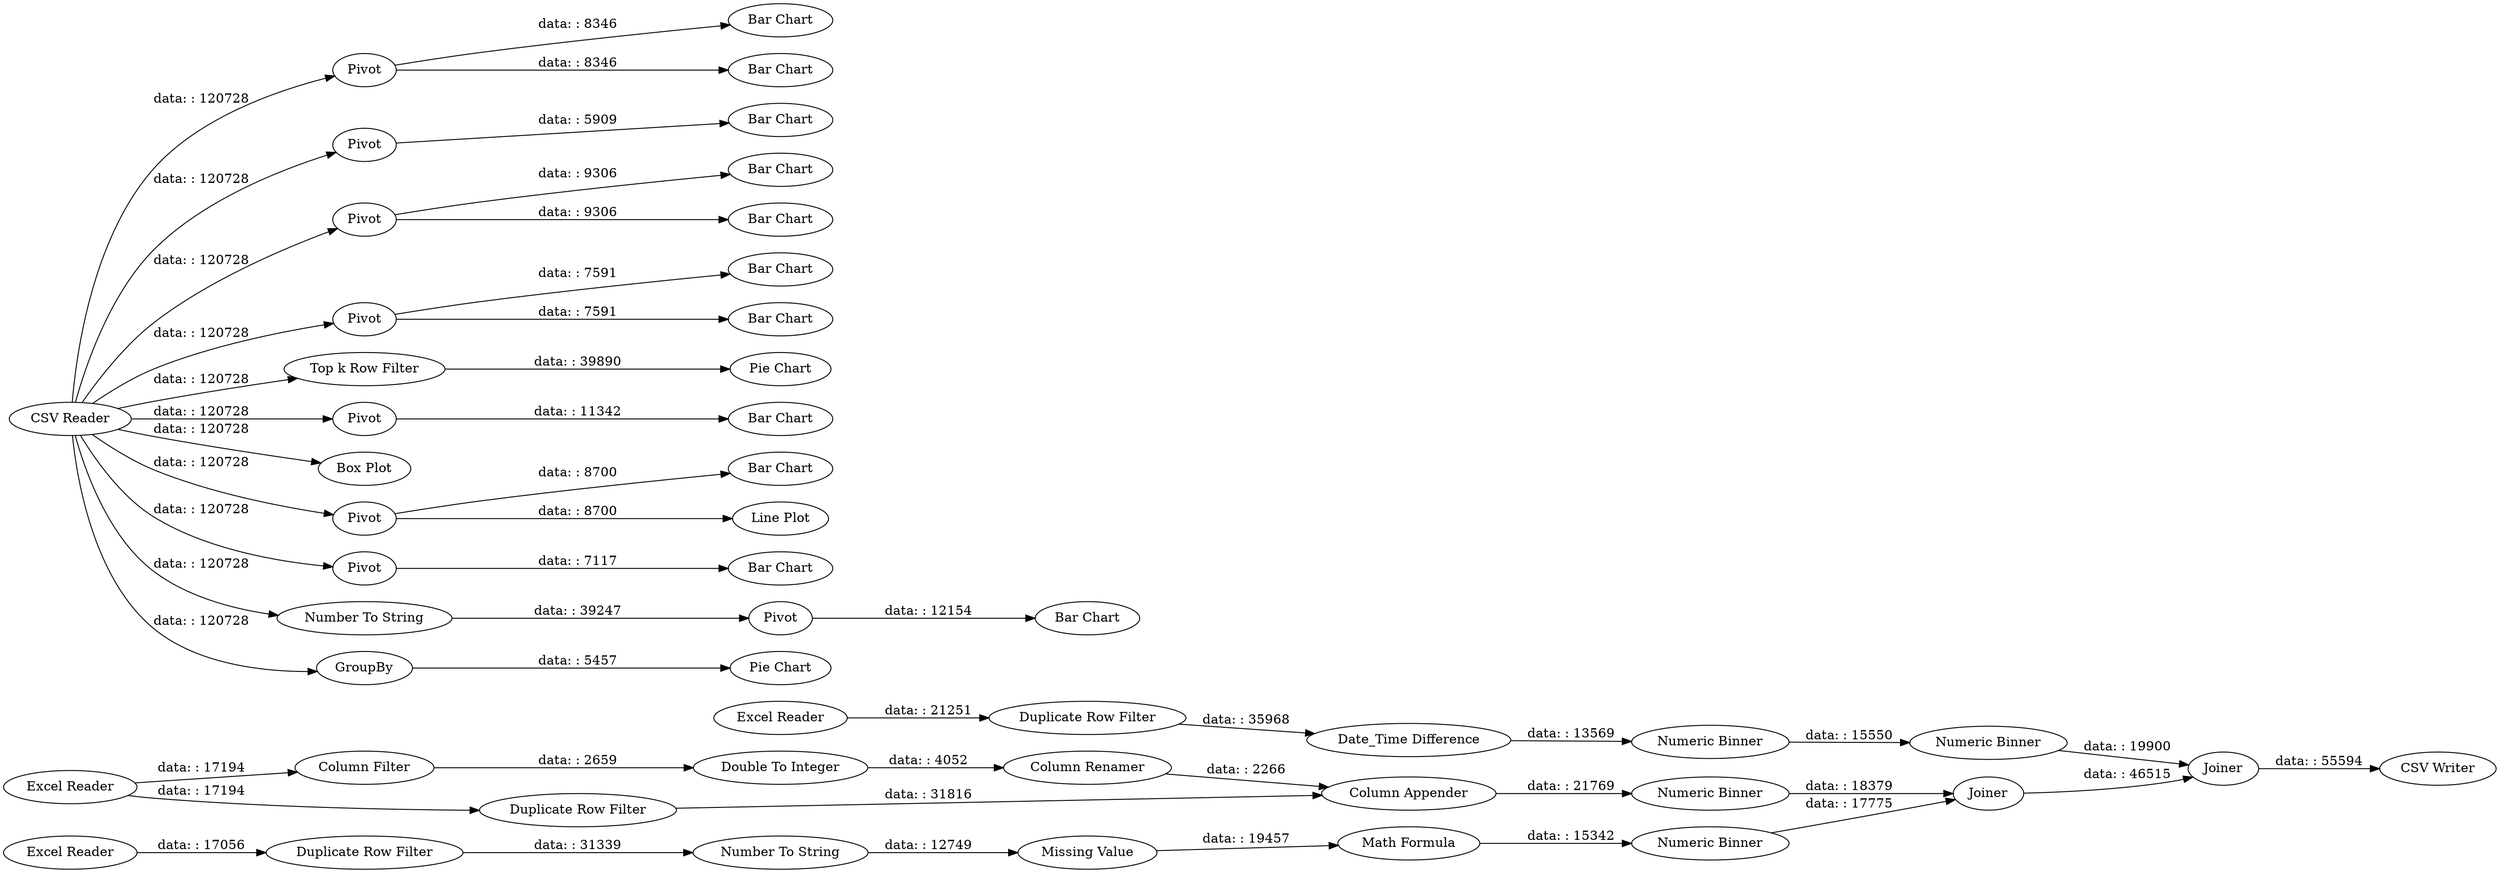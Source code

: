 digraph {
	"7934261353712494216_19" [label=Joiner]
	"7934261353712494216_14" [label="Double To Integer"]
	"7934261353712494216_34" [label="Pie Chart"]
	"7934261353712494216_36" [label="Bar Chart"]
	"7934261353712494216_51" [label=Pivot]
	"7934261353712494216_67" [label=Pivot]
	"7934261353712494216_63" [label="CSV Reader"]
	"7934261353712494216_12" [label="Numeric Binner"]
	"7934261353712494216_52" [label="Bar Chart"]
	"7934261353712494216_2" [label="Excel Reader"]
	"7934261353712494216_16" [label="Column Renamer"]
	"7934261353712494216_65" [label="Bar Chart"]
	"7934261353712494216_37" [label=Pivot]
	"7934261353712494216_64" [label=Pivot]
	"7934261353712494216_11" [label="Numeric Binner"]
	"7934261353712494216_60" [label="Duplicate Row Filter"]
	"7934261353712494216_48" [label=Pivot]
	"7934261353712494216_54" [label="Bar Chart"]
	"7934261353712494216_43" [label="Bar Chart"]
	"7934261353712494216_68" [label="Bar Chart"]
	"7934261353712494216_31" [label="Numeric Binner"]
	"7934261353712494216_13" [label="Column Filter"]
	"7934261353712494216_57" [label="Pie Chart"]
	"7934261353712494216_58" [label="CSV Writer"]
	"7934261353712494216_61" [label="Duplicate Row Filter"]
	"7934261353712494216_56" [label="Top k Row Filter"]
	"7934261353712494216_53" [label=Pivot]
	"7934261353712494216_66" [label="Box Plot"]
	"7934261353712494216_46" [label=Pivot]
	"7934261353712494216_69" [label="Bar Chart"]
	"7934261353712494216_3" [label="Excel Reader"]
	"7934261353712494216_25" [label="Numeric Binner"]
	"7934261353712494216_42" [label=Pivot]
	"7934261353712494216_28" [label="Missing Value"]
	"7934261353712494216_41" [label="Bar Chart"]
	"7934261353712494216_45" [label="Line Plot"]
	"7934261353712494216_26" [label="Bar Chart"]
	"7934261353712494216_50" [label="Number To String"]
	"7934261353712494216_27" [label="Number To String"]
	"7934261353712494216_39" [label="Bar Chart"]
	"7934261353712494216_62" [label="Duplicate Row Filter"]
	"7934261353712494216_33" [label=GroupBy]
	"7934261353712494216_5" [label="Date_Time Difference"]
	"7934261353712494216_49" [label="Bar Chart"]
	"7934261353712494216_1" [label="Excel Reader"]
	"7934261353712494216_17" [label="Column Appender"]
	"7934261353712494216_29" [label="Math Formula"]
	"7934261353712494216_20" [label=Joiner]
	"7934261353712494216_63" -> "7934261353712494216_66" [label="data: : 120728"]
	"7934261353712494216_37" -> "7934261353712494216_36" [label="data: : 9306"]
	"7934261353712494216_63" -> "7934261353712494216_46" [label="data: : 120728"]
	"7934261353712494216_1" -> "7934261353712494216_62" [label="data: : 17194"]
	"7934261353712494216_20" -> "7934261353712494216_58" [label="data: : 55594"]
	"7934261353712494216_29" -> "7934261353712494216_31" [label="data: : 15342"]
	"7934261353712494216_63" -> "7934261353712494216_37" [label="data: : 120728"]
	"7934261353712494216_12" -> "7934261353712494216_19" [label="data: : 18379"]
	"7934261353712494216_19" -> "7934261353712494216_20" [label="data: : 46515"]
	"7934261353712494216_51" -> "7934261353712494216_52" [label="data: : 8346"]
	"7934261353712494216_3" -> "7934261353712494216_61" [label="data: : 21251"]
	"7934261353712494216_60" -> "7934261353712494216_27" [label="data: : 31339"]
	"7934261353712494216_37" -> "7934261353712494216_39" [label="data: : 9306"]
	"7934261353712494216_11" -> "7934261353712494216_20" [label="data: : 19900"]
	"7934261353712494216_62" -> "7934261353712494216_17" [label="data: : 31816"]
	"7934261353712494216_42" -> "7934261353712494216_41" [label="data: : 7117"]
	"7934261353712494216_56" -> "7934261353712494216_57" [label="data: : 39890"]
	"7934261353712494216_63" -> "7934261353712494216_33" [label="data: : 120728"]
	"7934261353712494216_28" -> "7934261353712494216_29" [label="data: : 19457"]
	"7934261353712494216_31" -> "7934261353712494216_19" [label="data: : 17775"]
	"7934261353712494216_63" -> "7934261353712494216_56" [label="data: : 120728"]
	"7934261353712494216_1" -> "7934261353712494216_13" [label="data: : 17194"]
	"7934261353712494216_50" -> "7934261353712494216_48" [label="data: : 39247"]
	"7934261353712494216_61" -> "7934261353712494216_5" [label="data: : 35968"]
	"7934261353712494216_46" -> "7934261353712494216_45" [label="data: : 8700"]
	"7934261353712494216_67" -> "7934261353712494216_68" [label="data: : 5909"]
	"7934261353712494216_63" -> "7934261353712494216_67" [label="data: : 120728"]
	"7934261353712494216_63" -> "7934261353712494216_53" [label="data: : 120728"]
	"7934261353712494216_63" -> "7934261353712494216_50" [label="data: : 120728"]
	"7934261353712494216_2" -> "7934261353712494216_60" [label="data: : 17056"]
	"7934261353712494216_63" -> "7934261353712494216_42" [label="data: : 120728"]
	"7934261353712494216_5" -> "7934261353712494216_25" [label="data: : 13569"]
	"7934261353712494216_33" -> "7934261353712494216_34" [label="data: : 5457"]
	"7934261353712494216_16" -> "7934261353712494216_17" [label="data: : 2266"]
	"7934261353712494216_48" -> "7934261353712494216_49" [label="data: : 12154"]
	"7934261353712494216_25" -> "7934261353712494216_11" [label="data: : 15550"]
	"7934261353712494216_53" -> "7934261353712494216_54" [label="data: : 11342"]
	"7934261353712494216_14" -> "7934261353712494216_16" [label="data: : 4052"]
	"7934261353712494216_51" -> "7934261353712494216_26" [label="data: : 8346"]
	"7934261353712494216_63" -> "7934261353712494216_51" [label="data: : 120728"]
	"7934261353712494216_46" -> "7934261353712494216_65" [label="data: : 8700"]
	"7934261353712494216_64" -> "7934261353712494216_69" [label="data: : 7591"]
	"7934261353712494216_63" -> "7934261353712494216_64" [label="data: : 120728"]
	"7934261353712494216_17" -> "7934261353712494216_12" [label="data: : 21769"]
	"7934261353712494216_27" -> "7934261353712494216_28" [label="data: : 12749"]
	"7934261353712494216_13" -> "7934261353712494216_14" [label="data: : 2659"]
	"7934261353712494216_64" -> "7934261353712494216_43" [label="data: : 7591"]
	rankdir=LR
}
